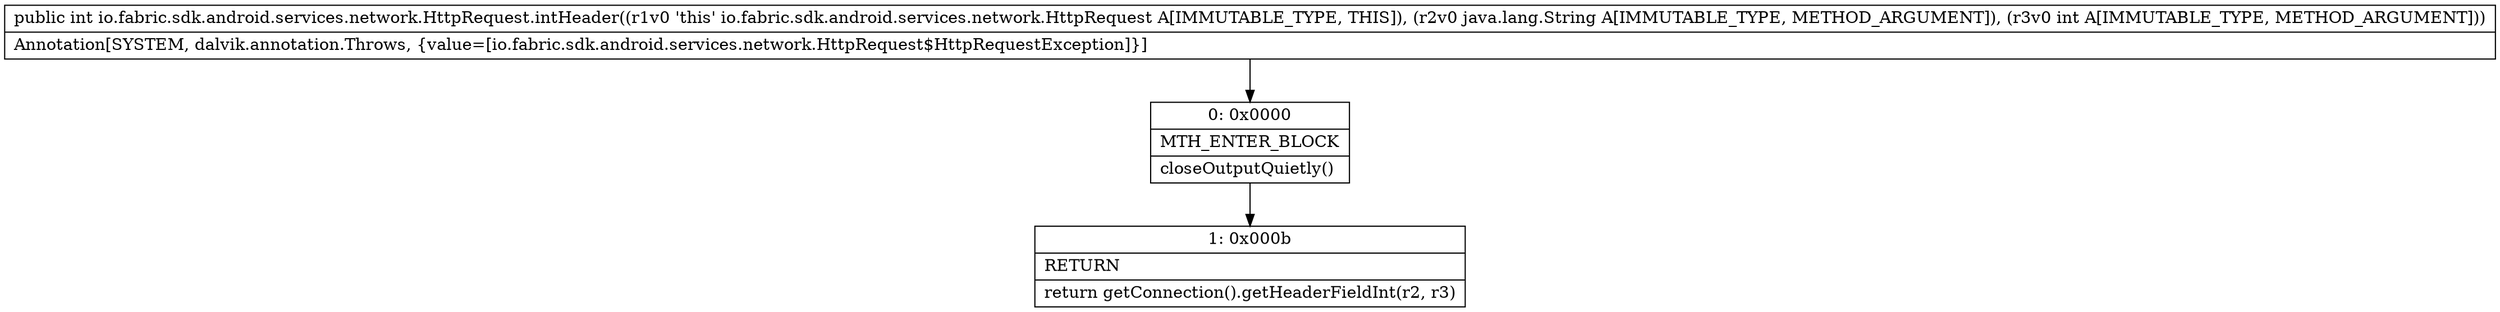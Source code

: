 digraph "CFG forio.fabric.sdk.android.services.network.HttpRequest.intHeader(Ljava\/lang\/String;I)I" {
Node_0 [shape=record,label="{0\:\ 0x0000|MTH_ENTER_BLOCK\l|closeOutputQuietly()\l}"];
Node_1 [shape=record,label="{1\:\ 0x000b|RETURN\l|return getConnection().getHeaderFieldInt(r2, r3)\l}"];
MethodNode[shape=record,label="{public int io.fabric.sdk.android.services.network.HttpRequest.intHeader((r1v0 'this' io.fabric.sdk.android.services.network.HttpRequest A[IMMUTABLE_TYPE, THIS]), (r2v0 java.lang.String A[IMMUTABLE_TYPE, METHOD_ARGUMENT]), (r3v0 int A[IMMUTABLE_TYPE, METHOD_ARGUMENT]))  | Annotation[SYSTEM, dalvik.annotation.Throws, \{value=[io.fabric.sdk.android.services.network.HttpRequest$HttpRequestException]\}]\l}"];
MethodNode -> Node_0;
Node_0 -> Node_1;
}

